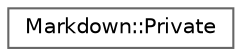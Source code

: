 digraph "Graphical Class Hierarchy"
{
 // INTERACTIVE_SVG=YES
 // LATEX_PDF_SIZE
  bgcolor="transparent";
  edge [fontname=Helvetica,fontsize=10,labelfontname=Helvetica,labelfontsize=10];
  node [fontname=Helvetica,fontsize=10,shape=box,height=0.2,width=0.4];
  rankdir="LR";
  Node0 [id="Node000000",label="Markdown::Private",height=0.2,width=0.4,color="grey40", fillcolor="white", style="filled",URL="$d6/d32/struct_markdown_1_1_private.html",tooltip=" "];
}
